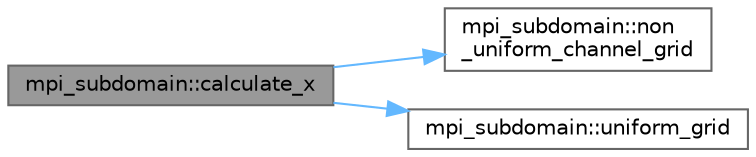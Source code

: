 digraph "mpi_subdomain::calculate_x"
{
 // LATEX_PDF_SIZE
  bgcolor="transparent";
  edge [fontname=Helvetica,fontsize=10,labelfontname=Helvetica,labelfontsize=10];
  node [fontname=Helvetica,fontsize=10,shape=box,height=0.2,width=0.4];
  rankdir="LR";
  Node1 [id="Node000001",label="mpi_subdomain::calculate_x",height=0.2,width=0.4,color="gray40", fillcolor="grey60", style="filled", fontcolor="black",tooltip=" "];
  Node1 -> Node2 [id="edge1_Node000001_Node000002",color="steelblue1",style="solid",tooltip=" "];
  Node2 [id="Node000002",label="mpi_subdomain::non\l_uniform_channel_grid",height=0.2,width=0.4,color="grey40", fillcolor="white", style="filled",URL="$namespacempi__subdomain.html#a1ff4a11473c234629f88d085a5552202",tooltip=" "];
  Node1 -> Node3 [id="edge2_Node000001_Node000003",color="steelblue1",style="solid",tooltip=" "];
  Node3 [id="Node000003",label="mpi_subdomain::uniform_grid",height=0.2,width=0.4,color="grey40", fillcolor="white", style="filled",URL="$namespacempi__subdomain.html#ad137fad7b035a82fad57a58b736b63fd",tooltip=" "];
}
